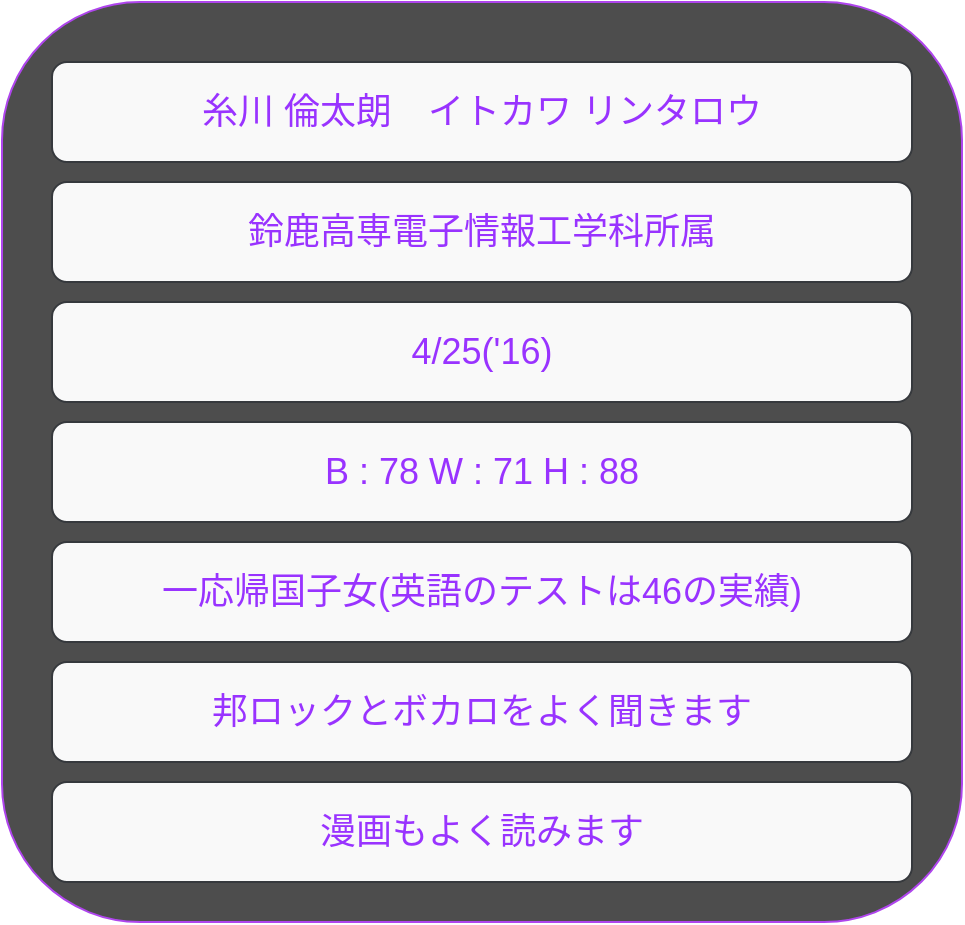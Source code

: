 <mxfile>
    <diagram id="tgy8DVxkUPNIr-Qk8Ljf" name="ページ1">
        <mxGraphModel dx="734" dy="615" grid="1" gridSize="10" guides="1" tooltips="1" connect="1" arrows="1" fold="1" page="1" pageScale="1" pageWidth="827" pageHeight="1169" math="0" shadow="0">
            <root>
                <mxCell id="0"/>
                <mxCell id="1" parent="0"/>
                <mxCell id="-px3oeWlSdWM0mmwsJM_-8" value="" style="rounded=1;whiteSpace=wrap;html=1;sketch=0;strokeColor=#AF45ED;align=center;fillColor=#4D4D4D;noLabel=1;fontColor=none;" parent="1" vertex="1">
                    <mxGeometry x="45" y="250" width="480" height="460" as="geometry"/>
                </mxCell>
                <mxCell id="-px3oeWlSdWM0mmwsJM_-1" value="&lt;font style=&quot;font-size: 18px&quot;&gt;糸川 倫太朗　イトカワ リンタロウ&lt;/font&gt;" style="rounded=1;whiteSpace=wrap;html=1;sketch=0;strokeColor=#36393d;align=center;fillColor=#F9F9F9;fontColor=#9933FF;" parent="1" vertex="1">
                    <mxGeometry x="70" y="280" width="430" height="50" as="geometry"/>
                </mxCell>
                <mxCell id="-px3oeWlSdWM0mmwsJM_-3" value="&lt;font style=&quot;font-size: 18px&quot;&gt;鈴鹿高専電子情報工学科所属&lt;/font&gt;" style="rounded=1;whiteSpace=wrap;html=1;sketch=0;strokeColor=#36393d;align=center;fillColor=#F9F9F9;fontColor=#9933FF;" parent="1" vertex="1">
                    <mxGeometry x="70" y="340" width="430" height="50" as="geometry"/>
                </mxCell>
                <mxCell id="-px3oeWlSdWM0mmwsJM_-4" value="&lt;span style=&quot;font-size: 18px&quot;&gt;B : 78 W : 71 H : 88&lt;/span&gt;" style="rounded=1;whiteSpace=wrap;html=1;sketch=0;strokeColor=#36393d;align=center;fillColor=#F9F9F9;fontColor=#9933FF;" parent="1" vertex="1">
                    <mxGeometry x="70" y="460" width="430" height="50" as="geometry"/>
                </mxCell>
                <mxCell id="-px3oeWlSdWM0mmwsJM_-5" value="&lt;span style=&quot;font-size: 18px&quot;&gt;一応帰国子女(英語のテストは46の実績)&lt;/span&gt;" style="rounded=1;whiteSpace=wrap;html=1;sketch=0;strokeColor=#36393d;align=center;fillColor=#F9F9F9;fontColor=#9933FF;" parent="1" vertex="1">
                    <mxGeometry x="70" y="520" width="430" height="50" as="geometry"/>
                </mxCell>
                <mxCell id="-px3oeWlSdWM0mmwsJM_-6" value="&lt;span style=&quot;font-size: 18px&quot;&gt;邦ロックとボカロをよく聞きます&lt;/span&gt;" style="rounded=1;whiteSpace=wrap;html=1;sketch=0;strokeColor=#36393d;align=center;fillColor=#F9F9F9;fontColor=#9933FF;" parent="1" vertex="1">
                    <mxGeometry x="70" y="580" width="430" height="50" as="geometry"/>
                </mxCell>
                <mxCell id="-px3oeWlSdWM0mmwsJM_-7" value="&lt;span style=&quot;font-size: 18px&quot;&gt;漫画もよく読みます&lt;/span&gt;" style="rounded=1;whiteSpace=wrap;html=1;sketch=0;strokeColor=#36393d;align=center;fillColor=#F9F9F9;fontColor=#9933FF;labelBorderColor=none;" parent="1" vertex="1">
                    <mxGeometry x="70" y="640" width="430" height="50" as="geometry"/>
                </mxCell>
                <mxCell id="2" value="&lt;span style=&quot;font-size: 18px&quot;&gt;4/25('16)&lt;/span&gt;" style="rounded=1;whiteSpace=wrap;html=1;sketch=0;strokeColor=#36393d;align=center;fillColor=#F9F9F9;fontColor=#9933FF;labelBorderColor=none;" vertex="1" parent="1">
                    <mxGeometry x="70" y="400" width="430" height="50" as="geometry"/>
                </mxCell>
            </root>
        </mxGraphModel>
    </diagram>
</mxfile>